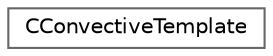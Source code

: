 digraph "Graphical Class Hierarchy"
{
 // LATEX_PDF_SIZE
  bgcolor="transparent";
  edge [fontname=Helvetica,fontsize=10,labelfontname=Helvetica,labelfontsize=10];
  node [fontname=Helvetica,fontsize=10,shape=box,height=0.2,width=0.4];
  rankdir="LR";
  Node0 [id="Node000000",label="CConvectiveTemplate",height=0.2,width=0.4,color="grey40", fillcolor="white", style="filled",URL="$classCConvectiveTemplate.html",tooltip="Class for setting up new method for spatial discretization of convective terms in flow equations."];
}
